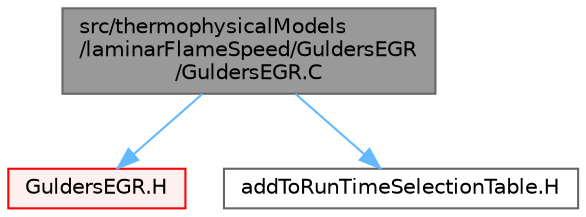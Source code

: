 digraph "src/thermophysicalModels/laminarFlameSpeed/GuldersEGR/GuldersEGR.C"
{
 // LATEX_PDF_SIZE
  bgcolor="transparent";
  edge [fontname=Helvetica,fontsize=10,labelfontname=Helvetica,labelfontsize=10];
  node [fontname=Helvetica,fontsize=10,shape=box,height=0.2,width=0.4];
  Node1 [id="Node000001",label="src/thermophysicalModels\l/laminarFlameSpeed/GuldersEGR\l/GuldersEGR.C",height=0.2,width=0.4,color="gray40", fillcolor="grey60", style="filled", fontcolor="black",tooltip=" "];
  Node1 -> Node2 [id="edge1_Node000001_Node000002",color="steelblue1",style="solid",tooltip=" "];
  Node2 [id="Node000002",label="GuldersEGR.H",height=0.2,width=0.4,color="red", fillcolor="#FFF0F0", style="filled",URL="$GuldersEGR_8H.html",tooltip=" "];
  Node1 -> Node397 [id="edge2_Node000001_Node000397",color="steelblue1",style="solid",tooltip=" "];
  Node397 [id="Node000397",label="addToRunTimeSelectionTable.H",height=0.2,width=0.4,color="grey40", fillcolor="white", style="filled",URL="$addToRunTimeSelectionTable_8H.html",tooltip="Macros for easy insertion into run-time selection tables."];
}
